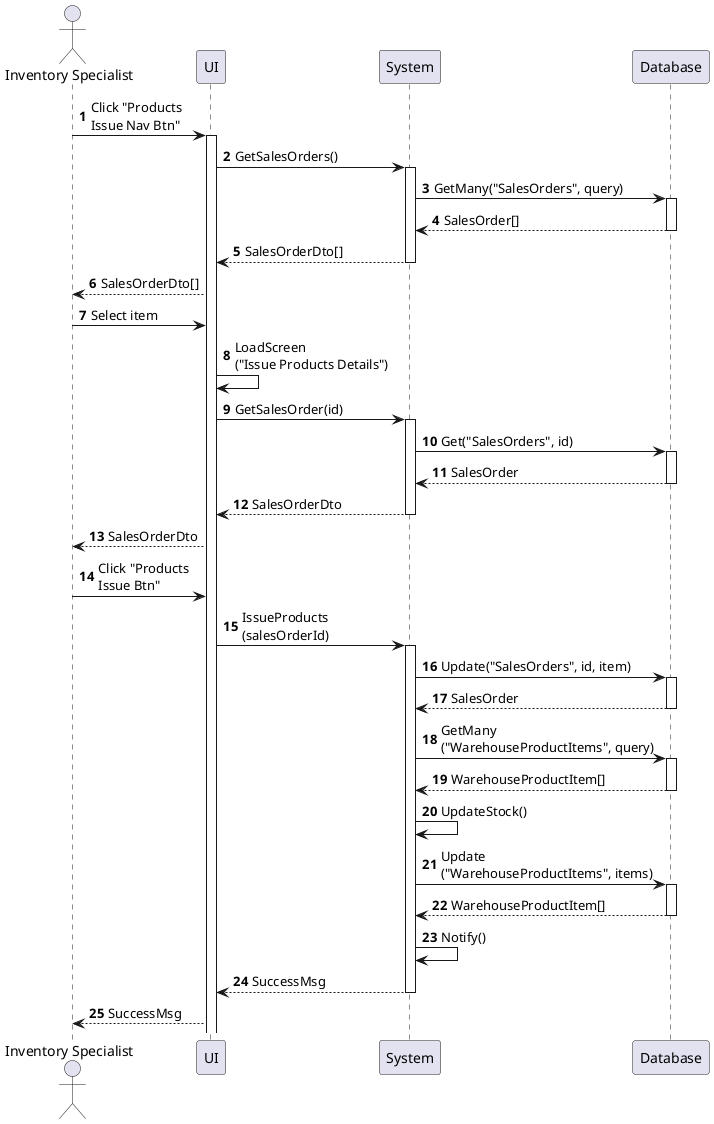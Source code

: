 @startuml inventory-product-issue
autonumber

actor "Inventory Specialist" as a
participant UI as f
participant System as b
participant Database as d

a -> f : Click "Products\nIssue Nav Btn"
activate f
f -> b : GetSalesOrders()
activate b
b -> d : GetMany("SalesOrders", query)
activate d
return SalesOrder[]
return SalesOrderDto[]
f --> a : SalesOrderDto[]
a -> f : Select item
f -> f : LoadScreen\n("Issue Products Details")
f -> b : GetSalesOrder(id)
activate b
b -> d : Get("SalesOrders", id)
activate d
return SalesOrder
return SalesOrderDto
f --> a : SalesOrderDto
a -> f : Click "Products\nIssue Btn"
f -> b : IssueProducts\n(salesOrderId)
activate b
b -> d : Update("SalesOrders", id, item)
activate d
return SalesOrder
b -> d : GetMany\n("WarehouseProductItems", query)
activate d
return WarehouseProductItem[]
b -> b : UpdateStock()
b -> d : Update\n("WarehouseProductItems", items)
activate d
return WarehouseProductItem[]
b -> b : Notify()
return SuccessMsg
f --> a : SuccessMsg
@enduml